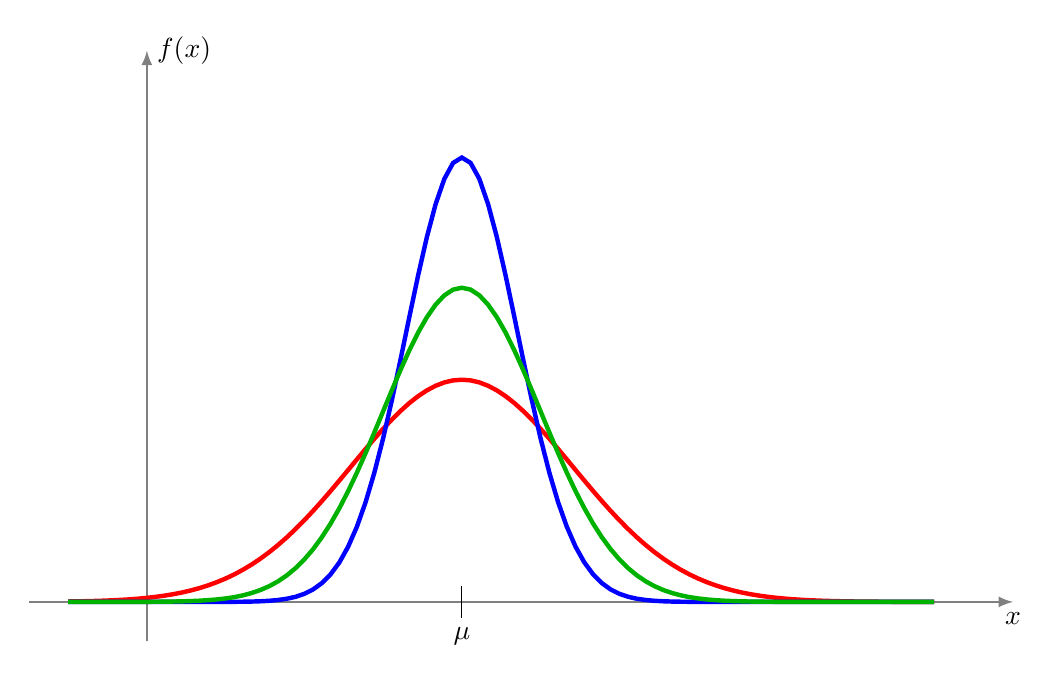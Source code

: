 \begin{tikzpicture}[scale=1]

% Esperance
    \def\mymu{4};

% variance
    \def\sigmadeux{2};

% Fonction
   %\def\fonction{ 1/(sqrt(2*3.14*\sigmadeux)) * exp{-1/2*1/\sigmadeux*(\x-\mu)*(\x-\mu)} };
   \def\fonction{ 10* (exp{-0.5*ln(2*pi*\sigmadeux)}) * (exp{-1/2*1/\sigmadeux*(\x-\mymu)*(\x-\mymu)}) };
   
% intervalle
    \def\a{10}; 


% Axes
    \draw[->,>=latex,thick, gray] (-1.5,0)--(\a+1,0) node[below,black] {$x$};
    \draw[->,>=latex,thick, gray] (0,-0.5)--(0,7) node[right,black] {$f(x)$};  


% Graphe et aire
%   \fill[black!20] (0,0) -- plot[domain=0:\a] (\x,\fonction) -- (\a,0) -- cycle;
\def\mymu{4};
\def\sigmadeux{2};
   \draw[ultra thick, color=red,domain=-1:\a,samples=100,variable=\x] plot ( {\x} , {\fonction} );

\def\mymu{4};
\def\sigmadeux{0.5};
   \draw[ultra thick, color=blue,domain=-1:\a,samples=100,variable=\x] plot ( {\x} , {\fonction} );

\def\mymu{4};
\def\sigmadeux{1};
   \draw[ultra thick, color=green!70!black,domain=-1:\a,samples=100,variable=\x] plot ( {\x} , {\fonction} );

\draw (\mymu,0.2) -- ++(0,-0.4) node[below] {$\mu$};

% \node[below] at (4,-1) {\bf Cas $\mu=4$, $\sigma^2 = 2$};

% \node[below, inner sep=10pt] at (0.5,0) {\vphantom{$n=10$}};


% % Labels
%   \foreach \x/\xtext in {0/0, 1/1, 2/2}
%   \draw (\x cm,2pt) -- (\x cm,-2pt) node[anchor=north] {$\xtext$};
%   \draw (1pt,1cm) -- (-1pt,1cm) node[anchor=east] {$1$};
%   \node[below, inner sep=10pt] at (0.5,0) {\vphantom{$n=10$}};

\end{tikzpicture}